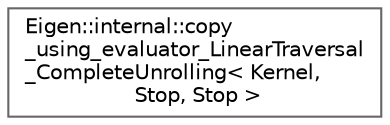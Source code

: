 digraph "Graphical Class Hierarchy"
{
 // LATEX_PDF_SIZE
  bgcolor="transparent";
  edge [fontname=Helvetica,fontsize=10,labelfontname=Helvetica,labelfontsize=10];
  node [fontname=Helvetica,fontsize=10,shape=box,height=0.2,width=0.4];
  rankdir="LR";
  Node0 [id="Node000000",label="Eigen::internal::copy\l_using_evaluator_LinearTraversal\l_CompleteUnrolling\< Kernel,\l Stop, Stop \>",height=0.2,width=0.4,color="grey40", fillcolor="white", style="filled",URL="$structEigen_1_1internal_1_1copy__using__evaluator__LinearTraversal__CompleteUnrolling_3_01Kernel_00_01Stop_00_01Stop_01_4.html",tooltip=" "];
}
